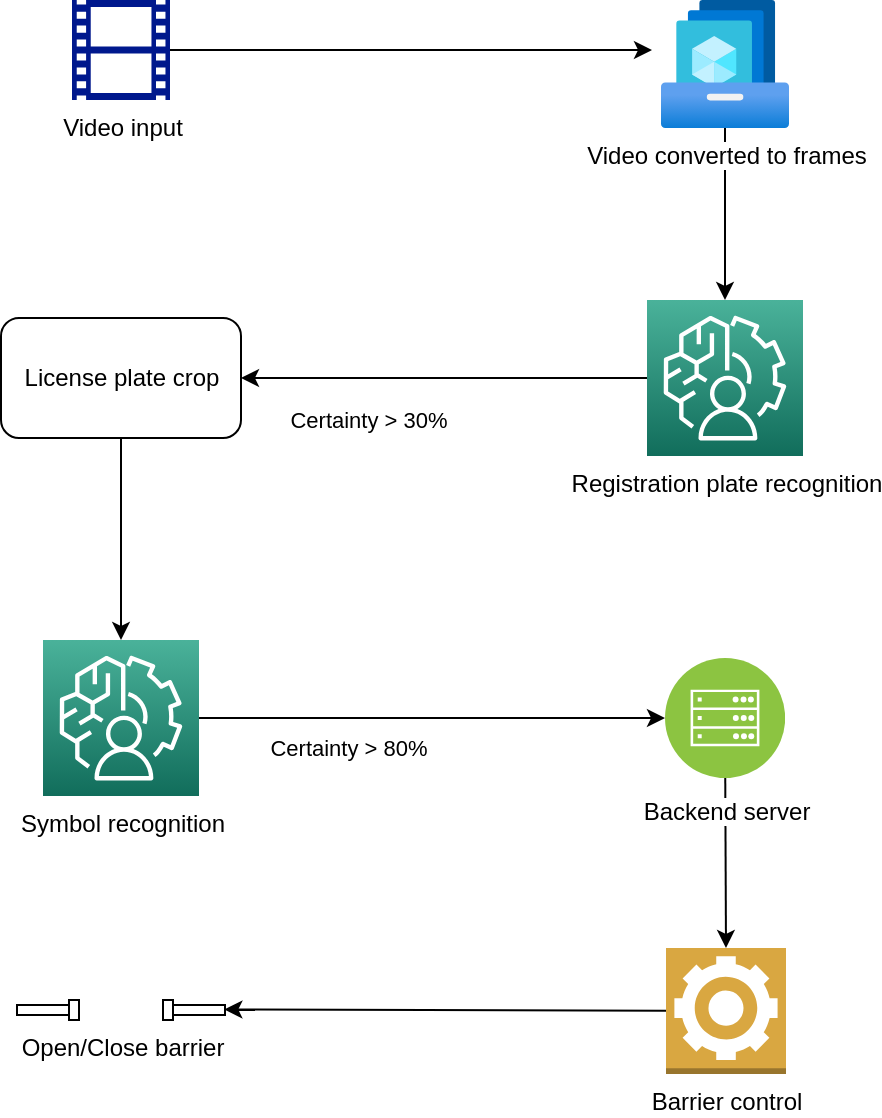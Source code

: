 <mxfile>
    <diagram id="-K8SEbse9GQkGQ6zLKi3" name="Page-1">
        <mxGraphModel dx="1043" dy="601" grid="1" gridSize="10" guides="1" tooltips="1" connect="1" arrows="1" fold="1" page="1" pageScale="1" pageWidth="827" pageHeight="1169" math="0" shadow="0">
            <root>
                <mxCell id="0"/>
                <mxCell id="1" parent="0"/>
                <mxCell id="4" style="edgeStyle=none;html=1;" edge="1" parent="1" source="2">
                    <mxGeometry relative="1" as="geometry">
                        <mxPoint x="360" y="75" as="targetPoint"/>
                    </mxGeometry>
                </mxCell>
                <mxCell id="2" value="Video input" style="sketch=0;aspect=fixed;pointerEvents=1;shadow=0;dashed=0;html=1;strokeColor=none;labelPosition=center;verticalLabelPosition=bottom;verticalAlign=top;align=center;fillColor=#00188D;shape=mxgraph.mscae.general.video" vertex="1" parent="1">
                    <mxGeometry x="70" y="50" width="49" height="50" as="geometry"/>
                </mxCell>
                <mxCell id="6" style="edgeStyle=none;html=1;entryX=0.5;entryY=0;entryDx=0;entryDy=0;entryPerimeter=0;" edge="1" parent="1" source="3" target="5">
                    <mxGeometry relative="1" as="geometry"/>
                </mxCell>
                <mxCell id="3" value="Video converted to frames" style="aspect=fixed;html=1;points=[];align=center;image;fontSize=12;image=img/lib/azure2/compute/Shared_Image_Galleries.svg;" vertex="1" parent="1">
                    <mxGeometry x="364.5" y="50" width="64" height="64" as="geometry"/>
                </mxCell>
                <mxCell id="8" style="edgeStyle=none;html=1;entryX=1;entryY=0.5;entryDx=0;entryDy=0;fontColor=#FFFFFF;exitX=0;exitY=0.5;exitDx=0;exitDy=0;exitPerimeter=0;" edge="1" parent="1" source="5" target="9">
                    <mxGeometry relative="1" as="geometry">
                        <mxPoint x="360" y="250" as="sourcePoint"/>
                        <mxPoint x="389.5" y="450" as="targetPoint"/>
                    </mxGeometry>
                </mxCell>
                <mxCell id="12" value="&lt;font color=&quot;#000000&quot;&gt;Certainty &amp;gt; 30%&lt;/font&gt;" style="edgeLabel;html=1;align=center;verticalAlign=middle;resizable=0;points=[];fontColor=#FFFFFF;" vertex="1" connectable="0" parent="8">
                    <mxGeometry x="0.374" y="4" relative="1" as="geometry">
                        <mxPoint y="17" as="offset"/>
                    </mxGeometry>
                </mxCell>
                <mxCell id="5" value="&lt;font color=&quot;#000000&quot;&gt;Registration plate recognition&lt;/font&gt;" style="sketch=0;points=[[0,0,0],[0.25,0,0],[0.5,0,0],[0.75,0,0],[1,0,0],[0,1,0],[0.25,1,0],[0.5,1,0],[0.75,1,0],[1,1,0],[0,0.25,0],[0,0.5,0],[0,0.75,0],[1,0.25,0],[1,0.5,0],[1,0.75,0]];outlineConnect=0;fontColor=#232F3E;gradientColor=#4AB29A;gradientDirection=north;fillColor=#116D5B;strokeColor=#ffffff;dashed=0;verticalLabelPosition=bottom;verticalAlign=top;align=center;html=1;fontSize=12;fontStyle=0;aspect=fixed;shape=mxgraph.aws4.resourceIcon;resIcon=mxgraph.aws4.augmented_ai;" vertex="1" parent="1">
                    <mxGeometry x="357.5" y="200" width="78" height="78" as="geometry"/>
                </mxCell>
                <mxCell id="11" style="edgeStyle=none;html=1;entryX=0.5;entryY=0;entryDx=0;entryDy=0;entryPerimeter=0;fontColor=#FFFFFF;" edge="1" parent="1" source="9" target="10">
                    <mxGeometry relative="1" as="geometry"/>
                </mxCell>
                <mxCell id="9" value="&lt;font color=&quot;#000000&quot;&gt;License plate crop&lt;/font&gt;" style="rounded=1;whiteSpace=wrap;html=1;fontColor=#FFFFFF;" vertex="1" parent="1">
                    <mxGeometry x="34.5" y="209" width="120" height="60" as="geometry"/>
                </mxCell>
                <mxCell id="15" style="edgeStyle=none;html=1;entryX=0;entryY=0.5;entryDx=0;entryDy=0;fontColor=#FFFFFF;" edge="1" parent="1" source="10" target="14">
                    <mxGeometry relative="1" as="geometry"/>
                </mxCell>
                <mxCell id="16" value="&lt;font color=&quot;#000000&quot;&gt;Certainty &amp;gt; 80%&lt;/font&gt;" style="edgeLabel;html=1;align=center;verticalAlign=middle;resizable=0;points=[];fontColor=#FFFFFF;" vertex="1" connectable="0" parent="15">
                    <mxGeometry x="-0.354" y="1" relative="1" as="geometry">
                        <mxPoint x="-1" y="16" as="offset"/>
                    </mxGeometry>
                </mxCell>
                <mxCell id="10" value="&lt;font color=&quot;#000000&quot;&gt;Symbol recognition&lt;/font&gt;" style="sketch=0;points=[[0,0,0],[0.25,0,0],[0.5,0,0],[0.75,0,0],[1,0,0],[0,1,0],[0.25,1,0],[0.5,1,0],[0.75,1,0],[1,1,0],[0,0.25,0],[0,0.5,0],[0,0.75,0],[1,0.25,0],[1,0.5,0],[1,0.75,0]];outlineConnect=0;fontColor=#232F3E;gradientColor=#4AB29A;gradientDirection=north;fillColor=#116D5B;strokeColor=#ffffff;dashed=0;verticalLabelPosition=bottom;verticalAlign=top;align=center;html=1;fontSize=12;fontStyle=0;aspect=fixed;shape=mxgraph.aws4.resourceIcon;resIcon=mxgraph.aws4.augmented_ai;" vertex="1" parent="1">
                    <mxGeometry x="55.5" y="370" width="78" height="78" as="geometry"/>
                </mxCell>
                <mxCell id="18" style="edgeStyle=none;html=1;fontColor=#FFFFFF;entryX=0.5;entryY=0;entryDx=0;entryDy=0;entryPerimeter=0;" edge="1" parent="1" source="14" target="19">
                    <mxGeometry relative="1" as="geometry"/>
                </mxCell>
                <mxCell id="14" value="&lt;font color=&quot;#000000&quot;&gt;Backend server&lt;/font&gt;" style="aspect=fixed;perimeter=ellipsePerimeter;html=1;align=center;shadow=0;dashed=0;fontColor=#4277BB;labelBackgroundColor=#ffffff;fontSize=12;spacingTop=3;image;image=img/lib/ibm/infrastructure/mobile_backend.svg;" vertex="1" parent="1">
                    <mxGeometry x="366.5" y="379" width="60" height="60" as="geometry"/>
                </mxCell>
                <mxCell id="17" value="&lt;font color=&quot;#000000&quot;&gt;Open/Close barrier&lt;/font&gt;" style="verticalLabelPosition=bottom;html=1;verticalAlign=top;align=center;shape=mxgraph.floorplan.doorDoublePocket;dx=0.25;fontColor=#FFFFFF;" vertex="1" parent="1">
                    <mxGeometry x="42.5" y="550" width="104" height="10" as="geometry"/>
                </mxCell>
                <mxCell id="20" style="edgeStyle=none;html=1;entryX=0.997;entryY=0.475;entryDx=0;entryDy=0;entryPerimeter=0;fontColor=#FFFFFF;" edge="1" parent="1" source="19" target="17">
                    <mxGeometry relative="1" as="geometry"/>
                </mxCell>
                <mxCell id="19" value="&lt;font color=&quot;#000000&quot;&gt;Barrier control&lt;/font&gt;" style="outlineConnect=0;dashed=0;verticalLabelPosition=bottom;verticalAlign=top;align=center;html=1;shape=mxgraph.aws3.worker;fillColor=#D9A741;gradientColor=none;fontColor=#FFFFFF;" vertex="1" parent="1">
                    <mxGeometry x="367" y="524" width="60" height="63" as="geometry"/>
                </mxCell>
            </root>
        </mxGraphModel>
    </diagram>
</mxfile>